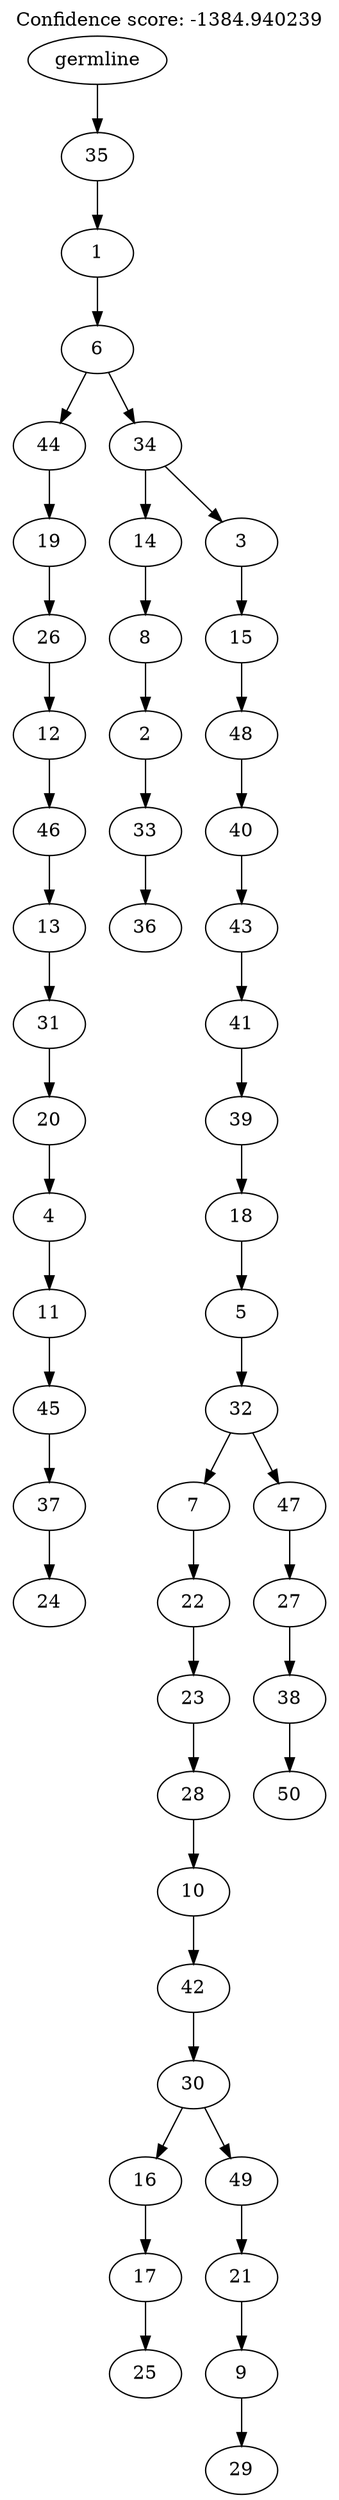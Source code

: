 digraph g {
	"49" -> "50";
	"50" [label="24"];
	"48" -> "49";
	"49" [label="37"];
	"47" -> "48";
	"48" [label="45"];
	"46" -> "47";
	"47" [label="11"];
	"45" -> "46";
	"46" [label="4"];
	"44" -> "45";
	"45" [label="20"];
	"43" -> "44";
	"44" [label="31"];
	"42" -> "43";
	"43" [label="13"];
	"41" -> "42";
	"42" [label="46"];
	"40" -> "41";
	"41" [label="12"];
	"39" -> "40";
	"40" [label="26"];
	"38" -> "39";
	"39" [label="19"];
	"36" -> "37";
	"37" [label="36"];
	"35" -> "36";
	"36" [label="33"];
	"34" -> "35";
	"35" [label="2"];
	"33" -> "34";
	"34" [label="8"];
	"31" -> "32";
	"32" [label="25"];
	"30" -> "31";
	"31" [label="17"];
	"28" -> "29";
	"29" [label="29"];
	"27" -> "28";
	"28" [label="9"];
	"26" -> "27";
	"27" [label="21"];
	"25" -> "26";
	"26" [label="49"];
	"25" -> "30";
	"30" [label="16"];
	"24" -> "25";
	"25" [label="30"];
	"23" -> "24";
	"24" [label="42"];
	"22" -> "23";
	"23" [label="10"];
	"21" -> "22";
	"22" [label="28"];
	"20" -> "21";
	"21" [label="23"];
	"19" -> "20";
	"20" [label="22"];
	"17" -> "18";
	"18" [label="50"];
	"16" -> "17";
	"17" [label="38"];
	"15" -> "16";
	"16" [label="27"];
	"14" -> "15";
	"15" [label="47"];
	"14" -> "19";
	"19" [label="7"];
	"13" -> "14";
	"14" [label="32"];
	"12" -> "13";
	"13" [label="5"];
	"11" -> "12";
	"12" [label="18"];
	"10" -> "11";
	"11" [label="39"];
	"9" -> "10";
	"10" [label="41"];
	"8" -> "9";
	"9" [label="43"];
	"7" -> "8";
	"8" [label="40"];
	"6" -> "7";
	"7" [label="48"];
	"5" -> "6";
	"6" [label="15"];
	"4" -> "5";
	"5" [label="3"];
	"4" -> "33";
	"33" [label="14"];
	"3" -> "4";
	"4" [label="34"];
	"3" -> "38";
	"38" [label="44"];
	"2" -> "3";
	"3" [label="6"];
	"1" -> "2";
	"2" [label="1"];
	"0" -> "1";
	"1" [label="35"];
	"0" [label="germline"];
	labelloc="t";
	label="Confidence score: -1384.940239";
}
